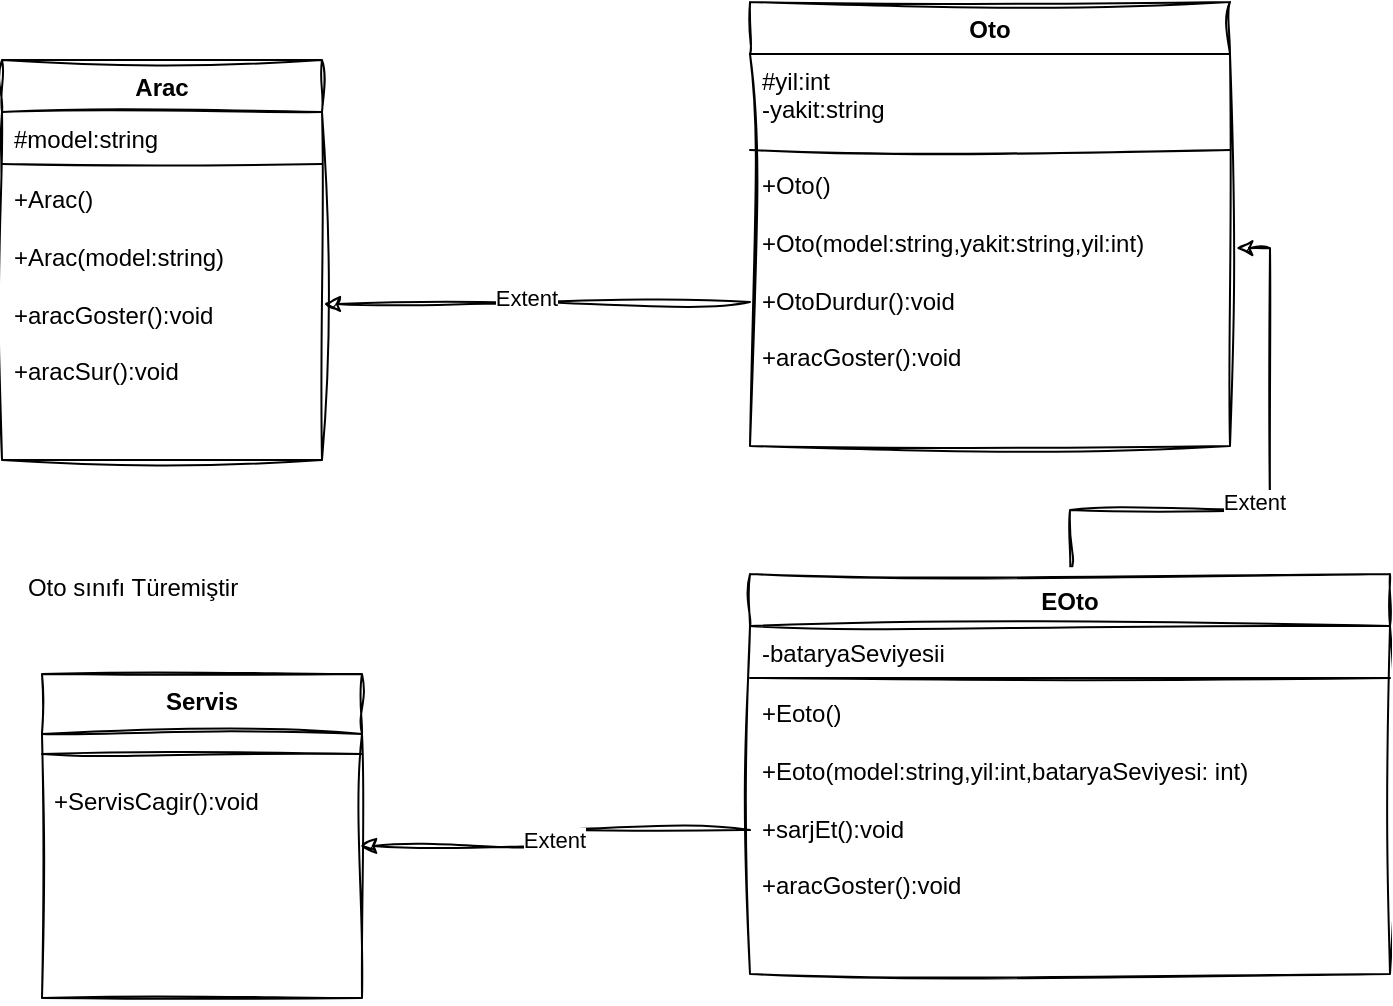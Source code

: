 <mxfile version="22.1.7" type="device">
  <diagram name="Sayfa -1" id="SqGqLi7_LqNMSbYe_-6c">
    <mxGraphModel dx="880" dy="446" grid="0" gridSize="10" guides="1" tooltips="1" connect="1" arrows="1" fold="1" page="1" pageScale="1" pageWidth="827" pageHeight="1169" math="0" shadow="0">
      <root>
        <mxCell id="0" />
        <mxCell id="1" parent="0" />
        <mxCell id="DQRySbmGDXncTGg5lof3-2" value="Arac" style="swimlane;fontStyle=1;align=center;verticalAlign=top;childLayout=stackLayout;horizontal=1;startSize=26;horizontalStack=0;resizeParent=1;resizeParentMax=0;resizeLast=0;collapsible=1;marginBottom=0;whiteSpace=wrap;html=1;sketch=1;curveFitting=1;jiggle=2;strokeWidth=1;" vertex="1" parent="1">
          <mxGeometry x="40" y="63" width="160" height="200" as="geometry" />
        </mxCell>
        <mxCell id="DQRySbmGDXncTGg5lof3-3" value="#model:string" style="text;strokeColor=none;fillColor=none;align=left;verticalAlign=top;spacingLeft=4;spacingRight=4;overflow=hidden;rotatable=0;points=[[0,0.5],[1,0.5]];portConstraint=eastwest;whiteSpace=wrap;html=1;sketch=1;curveFitting=1;jiggle=2;" vertex="1" parent="DQRySbmGDXncTGg5lof3-2">
          <mxGeometry y="26" width="160" height="22" as="geometry" />
        </mxCell>
        <mxCell id="DQRySbmGDXncTGg5lof3-4" value="" style="line;strokeWidth=1;fillColor=none;align=left;verticalAlign=middle;spacingTop=-1;spacingLeft=3;spacingRight=3;rotatable=0;labelPosition=right;points=[];portConstraint=eastwest;strokeColor=inherit;sketch=1;curveFitting=1;jiggle=2;" vertex="1" parent="DQRySbmGDXncTGg5lof3-2">
          <mxGeometry y="48" width="160" height="8" as="geometry" />
        </mxCell>
        <mxCell id="DQRySbmGDXncTGg5lof3-5" value="+Arac()&lt;br&gt;&lt;br&gt;+Arac(model:string)&lt;br&gt;&lt;br&gt;+aracGoster():void&lt;br&gt;&lt;br&gt;+aracSur():void" style="text;strokeColor=none;fillColor=none;align=left;verticalAlign=top;spacingLeft=4;spacingRight=4;overflow=hidden;rotatable=0;points=[[0,0.5],[1,0.5]];portConstraint=eastwest;whiteSpace=wrap;html=1;" vertex="1" parent="DQRySbmGDXncTGg5lof3-2">
          <mxGeometry y="56" width="160" height="144" as="geometry" />
        </mxCell>
        <mxCell id="DQRySbmGDXncTGg5lof3-21" value="Oto" style="swimlane;fontStyle=1;align=center;verticalAlign=top;childLayout=stackLayout;horizontal=1;startSize=26;horizontalStack=0;resizeParent=1;resizeParentMax=0;resizeLast=0;collapsible=1;marginBottom=0;whiteSpace=wrap;html=1;sketch=1;curveFitting=1;jiggle=2;strokeWidth=1;" vertex="1" parent="1">
          <mxGeometry x="414" y="34" width="240" height="222" as="geometry" />
        </mxCell>
        <mxCell id="DQRySbmGDXncTGg5lof3-22" value="#yil:int&lt;br&gt;-yakit:string" style="text;strokeColor=none;fillColor=none;align=left;verticalAlign=top;spacingLeft=4;spacingRight=4;overflow=hidden;rotatable=0;points=[[0,0.5],[1,0.5]];portConstraint=eastwest;whiteSpace=wrap;html=1;sketch=1;curveFitting=1;jiggle=2;" vertex="1" parent="DQRySbmGDXncTGg5lof3-21">
          <mxGeometry y="26" width="240" height="44" as="geometry" />
        </mxCell>
        <mxCell id="DQRySbmGDXncTGg5lof3-23" value="" style="line;strokeWidth=1;fillColor=none;align=left;verticalAlign=middle;spacingTop=-1;spacingLeft=3;spacingRight=3;rotatable=0;labelPosition=right;points=[];portConstraint=eastwest;strokeColor=inherit;sketch=1;curveFitting=1;jiggle=2;" vertex="1" parent="DQRySbmGDXncTGg5lof3-21">
          <mxGeometry y="70" width="240" height="8" as="geometry" />
        </mxCell>
        <mxCell id="DQRySbmGDXncTGg5lof3-24" value="+Oto()&lt;br&gt;&lt;br&gt;+Oto(model:string,yakit:string,yil:int)&lt;br&gt;&lt;br&gt;+OtoDurdur():void&lt;br&gt;&lt;br&gt;+aracGoster():void" style="text;strokeColor=none;fillColor=none;align=left;verticalAlign=top;spacingLeft=4;spacingRight=4;overflow=hidden;rotatable=0;points=[[0,0.5],[1,0.5]];portConstraint=eastwest;whiteSpace=wrap;html=1;" vertex="1" parent="DQRySbmGDXncTGg5lof3-21">
          <mxGeometry y="78" width="240" height="144" as="geometry" />
        </mxCell>
        <mxCell id="DQRySbmGDXncTGg5lof3-38" style="edgeStyle=orthogonalEdgeStyle;rounded=0;orthogonalLoop=1;jettySize=auto;html=1;entryX=1.013;entryY=0.313;entryDx=0;entryDy=0;entryPerimeter=0;sketch=1;curveFitting=1;jiggle=2;" edge="1" parent="1" source="DQRySbmGDXncTGg5lof3-25" target="DQRySbmGDXncTGg5lof3-24">
          <mxGeometry relative="1" as="geometry">
            <mxPoint x="760" y="130" as="targetPoint" />
          </mxGeometry>
        </mxCell>
        <mxCell id="DQRySbmGDXncTGg5lof3-39" value="Extent" style="edgeLabel;html=1;align=center;verticalAlign=middle;resizable=0;points=[];" vertex="1" connectable="0" parent="DQRySbmGDXncTGg5lof3-38">
          <mxGeometry x="-0.113" y="4" relative="1" as="geometry">
            <mxPoint as="offset" />
          </mxGeometry>
        </mxCell>
        <mxCell id="DQRySbmGDXncTGg5lof3-25" value="EOto" style="swimlane;fontStyle=1;align=center;verticalAlign=top;childLayout=stackLayout;horizontal=1;startSize=26;horizontalStack=0;resizeParent=1;resizeParentMax=0;resizeLast=0;collapsible=1;marginBottom=0;whiteSpace=wrap;html=1;sketch=1;curveFitting=1;jiggle=2;strokeWidth=1;" vertex="1" parent="1">
          <mxGeometry x="414" y="320" width="320" height="200" as="geometry" />
        </mxCell>
        <mxCell id="DQRySbmGDXncTGg5lof3-26" value="-bataryaSeviyesii" style="text;strokeColor=none;fillColor=none;align=left;verticalAlign=top;spacingLeft=4;spacingRight=4;overflow=hidden;rotatable=0;points=[[0,0.5],[1,0.5]];portConstraint=eastwest;whiteSpace=wrap;html=1;sketch=1;curveFitting=1;jiggle=2;" vertex="1" parent="DQRySbmGDXncTGg5lof3-25">
          <mxGeometry y="26" width="320" height="22" as="geometry" />
        </mxCell>
        <mxCell id="DQRySbmGDXncTGg5lof3-27" value="" style="line;strokeWidth=1;fillColor=none;align=left;verticalAlign=middle;spacingTop=-1;spacingLeft=3;spacingRight=3;rotatable=0;labelPosition=right;points=[];portConstraint=eastwest;strokeColor=inherit;sketch=1;curveFitting=1;jiggle=2;" vertex="1" parent="DQRySbmGDXncTGg5lof3-25">
          <mxGeometry y="48" width="320" height="8" as="geometry" />
        </mxCell>
        <mxCell id="DQRySbmGDXncTGg5lof3-28" value="+Eoto()&lt;br&gt;&lt;br&gt;+Eoto(model:string,yil:int,bataryaSeviyesi: int)&lt;br&gt;&lt;br&gt;+sarjEt():void&lt;br&gt;&lt;br&gt;+aracGoster():void" style="text;strokeColor=none;fillColor=none;align=left;verticalAlign=top;spacingLeft=4;spacingRight=4;overflow=hidden;rotatable=0;points=[[0,0.5],[1,0.5]];portConstraint=eastwest;whiteSpace=wrap;html=1;" vertex="1" parent="DQRySbmGDXncTGg5lof3-25">
          <mxGeometry y="56" width="320" height="144" as="geometry" />
        </mxCell>
        <mxCell id="DQRySbmGDXncTGg5lof3-29" value="Servis" style="swimlane;fontStyle=1;align=center;verticalAlign=top;childLayout=stackLayout;horizontal=1;startSize=30;horizontalStack=0;resizeParent=1;resizeParentMax=0;resizeLast=0;collapsible=1;marginBottom=0;whiteSpace=wrap;html=1;sketch=1;curveFitting=1;jiggle=2;strokeWidth=1;" vertex="1" parent="1">
          <mxGeometry x="60" y="370" width="160" height="162" as="geometry" />
        </mxCell>
        <mxCell id="DQRySbmGDXncTGg5lof3-31" value="" style="line;strokeWidth=1;fillColor=none;align=left;verticalAlign=middle;spacingTop=-1;spacingLeft=3;spacingRight=3;rotatable=0;labelPosition=right;points=[];portConstraint=eastwest;strokeColor=inherit;sketch=1;curveFitting=1;jiggle=2;" vertex="1" parent="DQRySbmGDXncTGg5lof3-29">
          <mxGeometry y="30" width="160" height="20" as="geometry" />
        </mxCell>
        <mxCell id="DQRySbmGDXncTGg5lof3-32" value="+ServisCagir():void" style="text;strokeColor=none;fillColor=none;align=left;verticalAlign=top;spacingLeft=4;spacingRight=4;overflow=hidden;rotatable=0;points=[[0,0.5],[1,0.5]];portConstraint=eastwest;whiteSpace=wrap;html=1;" vertex="1" parent="DQRySbmGDXncTGg5lof3-29">
          <mxGeometry y="50" width="160" height="112" as="geometry" />
        </mxCell>
        <mxCell id="DQRySbmGDXncTGg5lof3-33" value="Oto sınıfı Türemiştir" style="text;html=1;align=center;verticalAlign=middle;resizable=0;points=[];autosize=1;strokeColor=none;fillColor=none;" vertex="1" parent="1">
          <mxGeometry x="40" y="312" width="130" height="30" as="geometry" />
        </mxCell>
        <mxCell id="DQRySbmGDXncTGg5lof3-35" style="edgeStyle=orthogonalEdgeStyle;rounded=0;orthogonalLoop=1;jettySize=auto;html=1;exitX=0;exitY=0.5;exitDx=0;exitDy=0;entryX=1.006;entryY=0.458;entryDx=0;entryDy=0;entryPerimeter=0;sketch=1;curveFitting=1;jiggle=2;" edge="1" parent="1" source="DQRySbmGDXncTGg5lof3-24" target="DQRySbmGDXncTGg5lof3-5">
          <mxGeometry relative="1" as="geometry" />
        </mxCell>
        <mxCell id="DQRySbmGDXncTGg5lof3-37" value="Extent" style="edgeLabel;html=1;align=center;verticalAlign=middle;resizable=0;points=[];" vertex="1" connectable="0" parent="DQRySbmGDXncTGg5lof3-35">
          <mxGeometry x="0.06" y="-3" relative="1" as="geometry">
            <mxPoint as="offset" />
          </mxGeometry>
        </mxCell>
        <mxCell id="DQRySbmGDXncTGg5lof3-40" style="edgeStyle=orthogonalEdgeStyle;rounded=0;orthogonalLoop=1;jettySize=auto;html=1;exitX=0;exitY=0.5;exitDx=0;exitDy=0;entryX=0.994;entryY=0.321;entryDx=0;entryDy=0;entryPerimeter=0;sketch=1;curveFitting=1;jiggle=2;" edge="1" parent="1" source="DQRySbmGDXncTGg5lof3-28" target="DQRySbmGDXncTGg5lof3-32">
          <mxGeometry relative="1" as="geometry" />
        </mxCell>
        <mxCell id="DQRySbmGDXncTGg5lof3-41" value="Extent" style="edgeLabel;html=1;align=center;verticalAlign=middle;resizable=0;points=[];" vertex="1" connectable="0" parent="DQRySbmGDXncTGg5lof3-40">
          <mxGeometry x="0.044" y="-3" relative="1" as="geometry">
            <mxPoint as="offset" />
          </mxGeometry>
        </mxCell>
      </root>
    </mxGraphModel>
  </diagram>
</mxfile>
